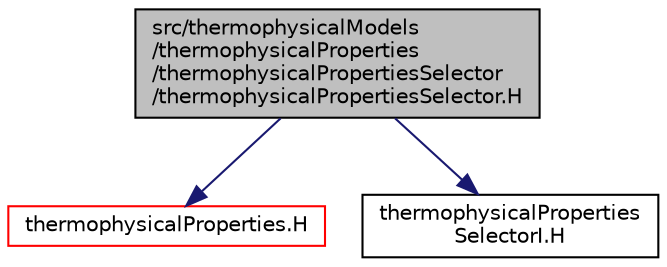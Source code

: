 digraph "src/thermophysicalModels/thermophysicalProperties/thermophysicalPropertiesSelector/thermophysicalPropertiesSelector.H"
{
  bgcolor="transparent";
  edge [fontname="Helvetica",fontsize="10",labelfontname="Helvetica",labelfontsize="10"];
  node [fontname="Helvetica",fontsize="10",shape=record];
  Node1 [label="src/thermophysicalModels\l/thermophysicalProperties\l/thermophysicalPropertiesSelector\l/thermophysicalPropertiesSelector.H",height=0.2,width=0.4,color="black", fillcolor="grey75", style="filled" fontcolor="black"];
  Node1 -> Node2 [color="midnightblue",fontsize="10",style="solid",fontname="Helvetica"];
  Node2 [label="thermophysicalProperties.H",height=0.2,width=0.4,color="red",URL="$thermophysicalProperties_8H.html"];
  Node1 -> Node3 [color="midnightblue",fontsize="10",style="solid",fontname="Helvetica"];
  Node3 [label="thermophysicalProperties\lSelectorI.H",height=0.2,width=0.4,color="black",URL="$thermophysicalPropertiesSelectorI_8H.html"];
}
